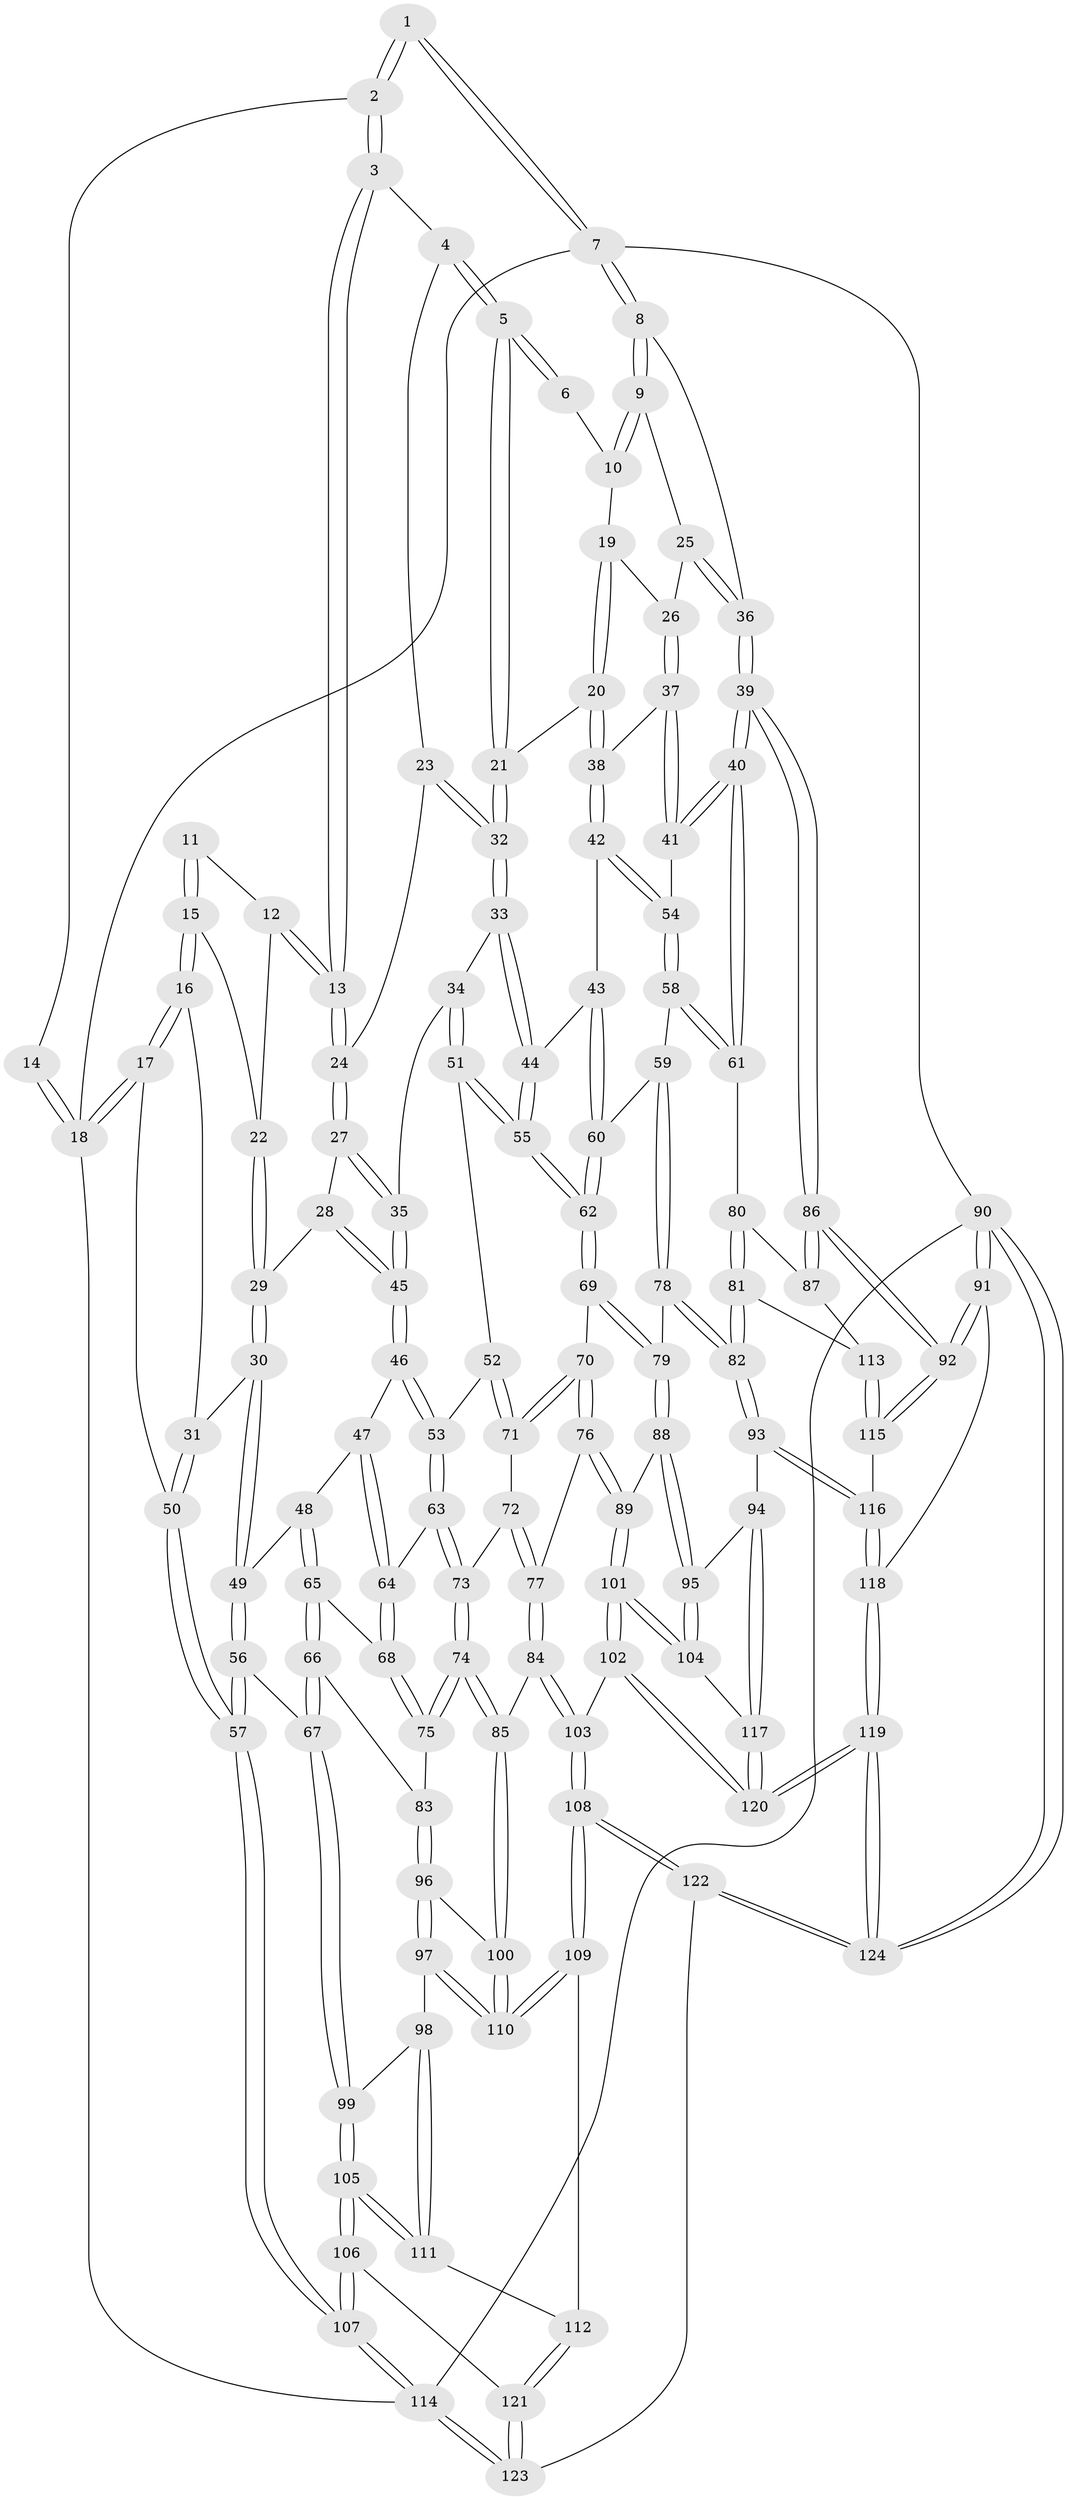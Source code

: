 // Generated by graph-tools (version 1.1) at 2025/00/03/09/25 05:00:12]
// undirected, 124 vertices, 307 edges
graph export_dot {
graph [start="1"]
  node [color=gray90,style=filled];
  1 [pos="+0.7504063312964353+0"];
  2 [pos="+0.3815700309516223+0"];
  3 [pos="+0.3723242309358802+0"];
  4 [pos="+0.5385542760413329+0.0962667255251253"];
  5 [pos="+0.6545076824665393+0.15427285719474754"];
  6 [pos="+0.7501145573400909+0"];
  7 [pos="+1+0"];
  8 [pos="+1+0"];
  9 [pos="+1+0.022908494780154026"];
  10 [pos="+0.8670217144403441+0.11357778075274441"];
  11 [pos="+0.06657515293322695+0"];
  12 [pos="+0.2336083475644267+0.08926892120631442"];
  13 [pos="+0.3373173475013101+0.0543216460670902"];
  14 [pos="+0+0"];
  15 [pos="+0.091033763959178+0.1484401192924576"];
  16 [pos="+0.087621516772134+0.1498665258176226"];
  17 [pos="+0+0.07091086569343896"];
  18 [pos="+0+0"];
  19 [pos="+0.8604647406088287+0.1273061913994222"];
  20 [pos="+0.6666633491814166+0.17408550127120356"];
  21 [pos="+0.6612277325441839+0.17034218410306085"];
  22 [pos="+0.1278197648963691+0.14671209024330606"];
  23 [pos="+0.4959749431568859+0.22408555458312673"];
  24 [pos="+0.3378898346745187+0.0593134657636389"];
  25 [pos="+0.9042337077687871+0.23103872106542228"];
  26 [pos="+0.8877787464874484+0.22823962733638853"];
  27 [pos="+0.3359020335762613+0.14815267704651885"];
  28 [pos="+0.24724944735248527+0.2882404620222284"];
  29 [pos="+0.19333931030308352+0.29398755956771916"];
  30 [pos="+0.15960931912060117+0.3261132622690455"];
  31 [pos="+0.05361396186615825+0.2951391848971961"];
  32 [pos="+0.5278849742280941+0.2885474788649023"];
  33 [pos="+0.5228014023665983+0.2983419232358464"];
  34 [pos="+0.417922103195606+0.3017516963160274"];
  35 [pos="+0.412391089121506+0.2972048616773406"];
  36 [pos="+1+0.35808729008421375"];
  37 [pos="+0.8260557081581055+0.2979253530135115"];
  38 [pos="+0.7212677548295834+0.2690010020925088"];
  39 [pos="+1+0.4420534130906187"];
  40 [pos="+1+0.44113990225950056"];
  41 [pos="+0.8478899593539536+0.355404501674107"];
  42 [pos="+0.6871379075514652+0.3480516527107695"];
  43 [pos="+0.6720754215459528+0.36513260698343053"];
  44 [pos="+0.5664601915951123+0.4002467614410125"];
  45 [pos="+0.28626225670036404+0.33991729248769836"];
  46 [pos="+0.2895898222649331+0.38182632849418724"];
  47 [pos="+0.18172119236179382+0.43234259552770826"];
  48 [pos="+0.17897965599656468+0.4322992388835706"];
  49 [pos="+0.16030090506754266+0.4195689669538932"];
  50 [pos="+0+0.44695549817300145"];
  51 [pos="+0.394350147219035+0.42053103955934135"];
  52 [pos="+0.3802369328328477+0.4335152005242999"];
  53 [pos="+0.3490172802094733+0.4412864426145738"];
  54 [pos="+0.8078600728664849+0.4285317413466244"];
  55 [pos="+0.5569983459464829+0.43125647640062226"];
  56 [pos="+0+0.4925739947562612"];
  57 [pos="+0+0.47202753436418665"];
  58 [pos="+0.7985560130400905+0.47685682630781084"];
  59 [pos="+0.7428967902709358+0.484422525958816"];
  60 [pos="+0.7217594726956479+0.4696692045415764"];
  61 [pos="+0.8345541856493541+0.5142630791883066"];
  62 [pos="+0.5635348186067289+0.474270393109989"];
  63 [pos="+0.3240310083619929+0.4820356258460241"];
  64 [pos="+0.2840612926440934+0.49568217563452"];
  65 [pos="+0.17974493684861267+0.5278941363816946"];
  66 [pos="+0.13454873730958147+0.5797089949076252"];
  67 [pos="+0.09589038022193228+0.5960356347298387"];
  68 [pos="+0.252637553499532+0.5424443561531848"];
  69 [pos="+0.5617980217549966+0.4862420920317044"];
  70 [pos="+0.5338652646929744+0.526725135343533"];
  71 [pos="+0.43012103096006005+0.5063237244990628"];
  72 [pos="+0.41625182708739605+0.5301898264597017"];
  73 [pos="+0.35198278928107224+0.5529527561987204"];
  74 [pos="+0.3491130675737781+0.6122187663437143"];
  75 [pos="+0.25564037442109117+0.5577022624627549"];
  76 [pos="+0.5201555565991043+0.5994401673744468"];
  77 [pos="+0.4383573126048042+0.620378562098458"];
  78 [pos="+0.6850544080016842+0.5709693068146683"];
  79 [pos="+0.6724359816473721+0.5641239055482522"];
  80 [pos="+0.8345541704580282+0.514272082842088"];
  81 [pos="+0.7313971802649436+0.6802722671553554"];
  82 [pos="+0.7129255596099514+0.6873037086208573"];
  83 [pos="+0.2293050476680893+0.6118502557427924"];
  84 [pos="+0.4123155460044685+0.6354089287665592"];
  85 [pos="+0.3495049356863603+0.6134071407650589"];
  86 [pos="+1+0.7288072722562209"];
  87 [pos="+0.9046373925713255+0.6477438792102478"];
  88 [pos="+0.5352849544315705+0.6193157353002129"];
  89 [pos="+0.5347715374629425+0.619078290938614"];
  90 [pos="+1+1"];
  91 [pos="+1+0.7740724756838994"];
  92 [pos="+1+0.7509143640789719"];
  93 [pos="+0.7126003198912627+0.6877302312632528"];
  94 [pos="+0.71220915358754+0.6877620567019306"];
  95 [pos="+0.646868963147746+0.6825694984052354"];
  96 [pos="+0.23517329158530115+0.6260786334842411"];
  97 [pos="+0.19744636686491296+0.6831734610991256"];
  98 [pos="+0.19416209115399333+0.6838399926045834"];
  99 [pos="+0.10124650498942699+0.6168982416274718"];
  100 [pos="+0.30548996283437985+0.6535893794598185"];
  101 [pos="+0.4964017309713596+0.7672453965534726"];
  102 [pos="+0.49465239093574925+0.7683434878298084"];
  103 [pos="+0.42244872220496726+0.7915388771031333"];
  104 [pos="+0.5424049229592934+0.7644037755624575"];
  105 [pos="+0.06634852954588495+0.8108128256693199"];
  106 [pos="+0+0.8832043748642954"];
  107 [pos="+0+1"];
  108 [pos="+0.40982827067296435+0.8052766019248274"];
  109 [pos="+0.301962332735818+0.7805202579098511"];
  110 [pos="+0.29050394383872274+0.7391067835579233"];
  111 [pos="+0.13634299688441504+0.7862046355977188"];
  112 [pos="+0.2779275899318409+0.7964571361788861"];
  113 [pos="+0.8110703342027733+0.6801207260108436"];
  114 [pos="+0+1"];
  115 [pos="+0.8725911305654729+0.7780449620121203"];
  116 [pos="+0.7499217930788813+0.8596634879680979"];
  117 [pos="+0.5968346359135941+0.8037789471188097"];
  118 [pos="+0.7335247576627172+0.9825936154667212"];
  119 [pos="+0.6941044245464019+1"];
  120 [pos="+0.6726926509126626+1"];
  121 [pos="+0.24416573344574935+0.906907605433919"];
  122 [pos="+0.4680311916370775+1"];
  123 [pos="+0.3984652111679523+1"];
  124 [pos="+0.6519890620466984+1"];
  1 -- 2;
  1 -- 2;
  1 -- 7;
  1 -- 7;
  2 -- 3;
  2 -- 3;
  2 -- 14;
  3 -- 4;
  3 -- 13;
  3 -- 13;
  4 -- 5;
  4 -- 5;
  4 -- 23;
  5 -- 6;
  5 -- 6;
  5 -- 21;
  5 -- 21;
  6 -- 10;
  7 -- 8;
  7 -- 8;
  7 -- 18;
  7 -- 90;
  8 -- 9;
  8 -- 9;
  8 -- 36;
  9 -- 10;
  9 -- 10;
  9 -- 25;
  10 -- 19;
  11 -- 12;
  11 -- 15;
  11 -- 15;
  12 -- 13;
  12 -- 13;
  12 -- 22;
  13 -- 24;
  13 -- 24;
  14 -- 18;
  14 -- 18;
  15 -- 16;
  15 -- 16;
  15 -- 22;
  16 -- 17;
  16 -- 17;
  16 -- 31;
  17 -- 18;
  17 -- 18;
  17 -- 50;
  18 -- 114;
  19 -- 20;
  19 -- 20;
  19 -- 26;
  20 -- 21;
  20 -- 38;
  20 -- 38;
  21 -- 32;
  21 -- 32;
  22 -- 29;
  22 -- 29;
  23 -- 24;
  23 -- 32;
  23 -- 32;
  24 -- 27;
  24 -- 27;
  25 -- 26;
  25 -- 36;
  25 -- 36;
  26 -- 37;
  26 -- 37;
  27 -- 28;
  27 -- 35;
  27 -- 35;
  28 -- 29;
  28 -- 45;
  28 -- 45;
  29 -- 30;
  29 -- 30;
  30 -- 31;
  30 -- 49;
  30 -- 49;
  31 -- 50;
  31 -- 50;
  32 -- 33;
  32 -- 33;
  33 -- 34;
  33 -- 44;
  33 -- 44;
  34 -- 35;
  34 -- 51;
  34 -- 51;
  35 -- 45;
  35 -- 45;
  36 -- 39;
  36 -- 39;
  37 -- 38;
  37 -- 41;
  37 -- 41;
  38 -- 42;
  38 -- 42;
  39 -- 40;
  39 -- 40;
  39 -- 86;
  39 -- 86;
  40 -- 41;
  40 -- 41;
  40 -- 61;
  40 -- 61;
  41 -- 54;
  42 -- 43;
  42 -- 54;
  42 -- 54;
  43 -- 44;
  43 -- 60;
  43 -- 60;
  44 -- 55;
  44 -- 55;
  45 -- 46;
  45 -- 46;
  46 -- 47;
  46 -- 53;
  46 -- 53;
  47 -- 48;
  47 -- 64;
  47 -- 64;
  48 -- 49;
  48 -- 65;
  48 -- 65;
  49 -- 56;
  49 -- 56;
  50 -- 57;
  50 -- 57;
  51 -- 52;
  51 -- 55;
  51 -- 55;
  52 -- 53;
  52 -- 71;
  52 -- 71;
  53 -- 63;
  53 -- 63;
  54 -- 58;
  54 -- 58;
  55 -- 62;
  55 -- 62;
  56 -- 57;
  56 -- 57;
  56 -- 67;
  57 -- 107;
  57 -- 107;
  58 -- 59;
  58 -- 61;
  58 -- 61;
  59 -- 60;
  59 -- 78;
  59 -- 78;
  60 -- 62;
  60 -- 62;
  61 -- 80;
  62 -- 69;
  62 -- 69;
  63 -- 64;
  63 -- 73;
  63 -- 73;
  64 -- 68;
  64 -- 68;
  65 -- 66;
  65 -- 66;
  65 -- 68;
  66 -- 67;
  66 -- 67;
  66 -- 83;
  67 -- 99;
  67 -- 99;
  68 -- 75;
  68 -- 75;
  69 -- 70;
  69 -- 79;
  69 -- 79;
  70 -- 71;
  70 -- 71;
  70 -- 76;
  70 -- 76;
  71 -- 72;
  72 -- 73;
  72 -- 77;
  72 -- 77;
  73 -- 74;
  73 -- 74;
  74 -- 75;
  74 -- 75;
  74 -- 85;
  74 -- 85;
  75 -- 83;
  76 -- 77;
  76 -- 89;
  76 -- 89;
  77 -- 84;
  77 -- 84;
  78 -- 79;
  78 -- 82;
  78 -- 82;
  79 -- 88;
  79 -- 88;
  80 -- 81;
  80 -- 81;
  80 -- 87;
  81 -- 82;
  81 -- 82;
  81 -- 113;
  82 -- 93;
  82 -- 93;
  83 -- 96;
  83 -- 96;
  84 -- 85;
  84 -- 103;
  84 -- 103;
  85 -- 100;
  85 -- 100;
  86 -- 87;
  86 -- 87;
  86 -- 92;
  86 -- 92;
  87 -- 113;
  88 -- 89;
  88 -- 95;
  88 -- 95;
  89 -- 101;
  89 -- 101;
  90 -- 91;
  90 -- 91;
  90 -- 124;
  90 -- 124;
  90 -- 114;
  91 -- 92;
  91 -- 92;
  91 -- 118;
  92 -- 115;
  92 -- 115;
  93 -- 94;
  93 -- 116;
  93 -- 116;
  94 -- 95;
  94 -- 117;
  94 -- 117;
  95 -- 104;
  95 -- 104;
  96 -- 97;
  96 -- 97;
  96 -- 100;
  97 -- 98;
  97 -- 110;
  97 -- 110;
  98 -- 99;
  98 -- 111;
  98 -- 111;
  99 -- 105;
  99 -- 105;
  100 -- 110;
  100 -- 110;
  101 -- 102;
  101 -- 102;
  101 -- 104;
  101 -- 104;
  102 -- 103;
  102 -- 120;
  102 -- 120;
  103 -- 108;
  103 -- 108;
  104 -- 117;
  105 -- 106;
  105 -- 106;
  105 -- 111;
  105 -- 111;
  106 -- 107;
  106 -- 107;
  106 -- 121;
  107 -- 114;
  107 -- 114;
  108 -- 109;
  108 -- 109;
  108 -- 122;
  108 -- 122;
  109 -- 110;
  109 -- 110;
  109 -- 112;
  111 -- 112;
  112 -- 121;
  112 -- 121;
  113 -- 115;
  113 -- 115;
  114 -- 123;
  114 -- 123;
  115 -- 116;
  116 -- 118;
  116 -- 118;
  117 -- 120;
  117 -- 120;
  118 -- 119;
  118 -- 119;
  119 -- 120;
  119 -- 120;
  119 -- 124;
  119 -- 124;
  121 -- 123;
  121 -- 123;
  122 -- 123;
  122 -- 124;
  122 -- 124;
}
